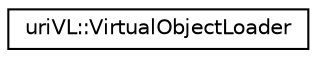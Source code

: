 digraph "Graphical Class Hierarchy"
{
  edge [fontname="Helvetica",fontsize="10",labelfontname="Helvetica",labelfontsize="10"];
  node [fontname="Helvetica",fontsize="10",shape=record];
  rankdir="LR";
  Node1 [label="uriVL::VirtualObjectLoader",height=0.2,width=0.4,color="black", fillcolor="white", style="filled",URL="$classuriVL_1_1VirtualObjectLoader.html",tooltip="A simple class to load 3D models from a file. "];
}

